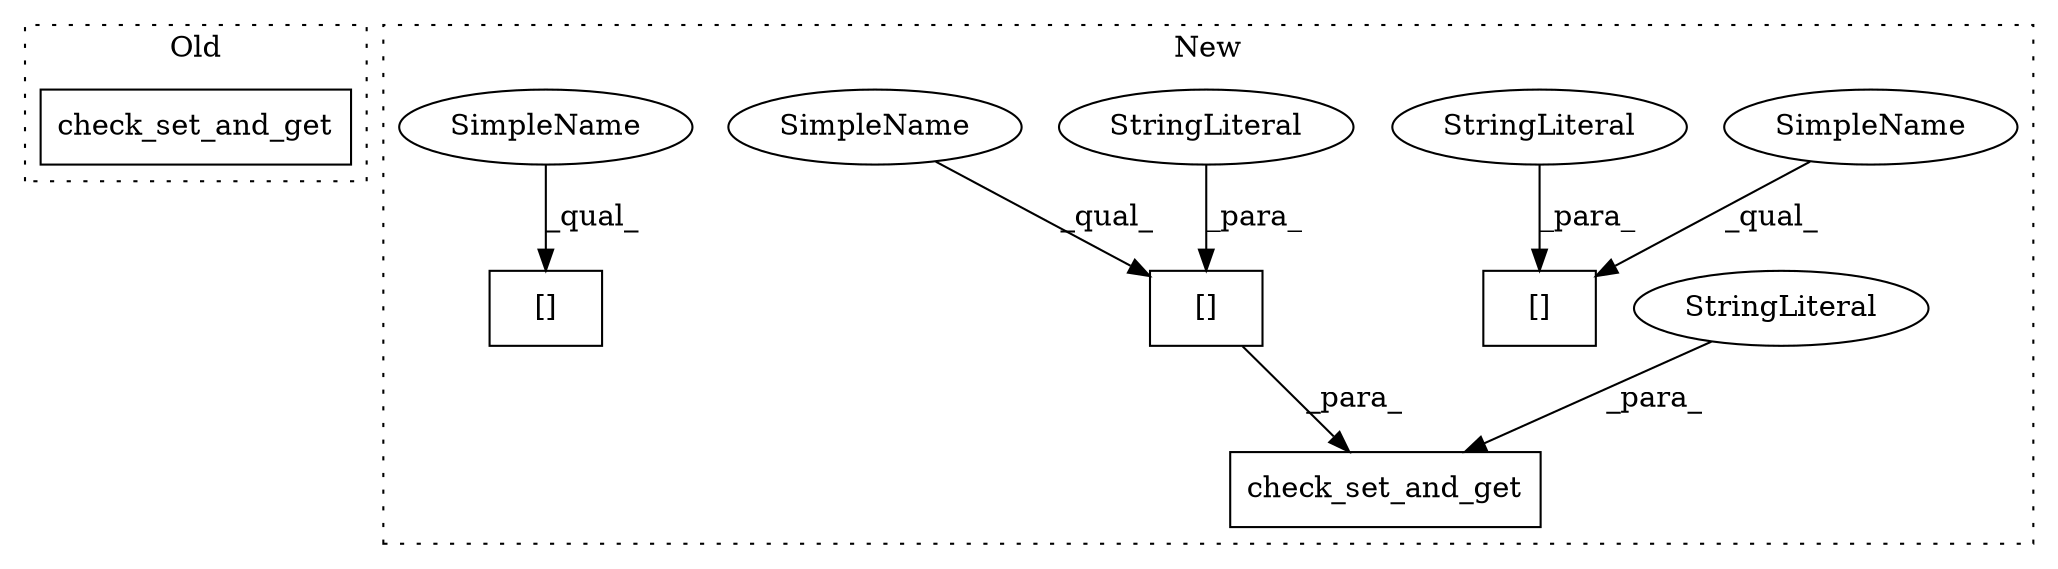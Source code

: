 digraph G {
subgraph cluster0 {
1 [label="check_set_and_get" a="32" s="1856,1981" l="18,1" shape="box"];
label = "Old";
style="dotted";
}
subgraph cluster1 {
2 [label="check_set_and_get" a="32" s="1888,1971" l="18,1" shape="box"];
3 [label="[]" a="2" s="1937,1970" l="14,1" shape="box"];
4 [label="[]" a="2" s="1860,1880" l="14,1" shape="box"];
5 [label="StringLiteral" a="45" s="1917" l="19" shape="ellipse"];
6 [label="[]" a="2" s="1793,1816" l="14,1" shape="box"];
7 [label="StringLiteral" a="45" s="1874" l="6" shape="ellipse"];
8 [label="StringLiteral" a="45" s="1951" l="19" shape="ellipse"];
9 [label="SimpleName" a="42" s="1860" l="13" shape="ellipse"];
10 [label="SimpleName" a="42" s="1937" l="13" shape="ellipse"];
11 [label="SimpleName" a="42" s="1793" l="13" shape="ellipse"];
label = "New";
style="dotted";
}
3 -> 2 [label="_para_"];
5 -> 2 [label="_para_"];
7 -> 4 [label="_para_"];
8 -> 3 [label="_para_"];
9 -> 4 [label="_qual_"];
10 -> 3 [label="_qual_"];
11 -> 6 [label="_qual_"];
}